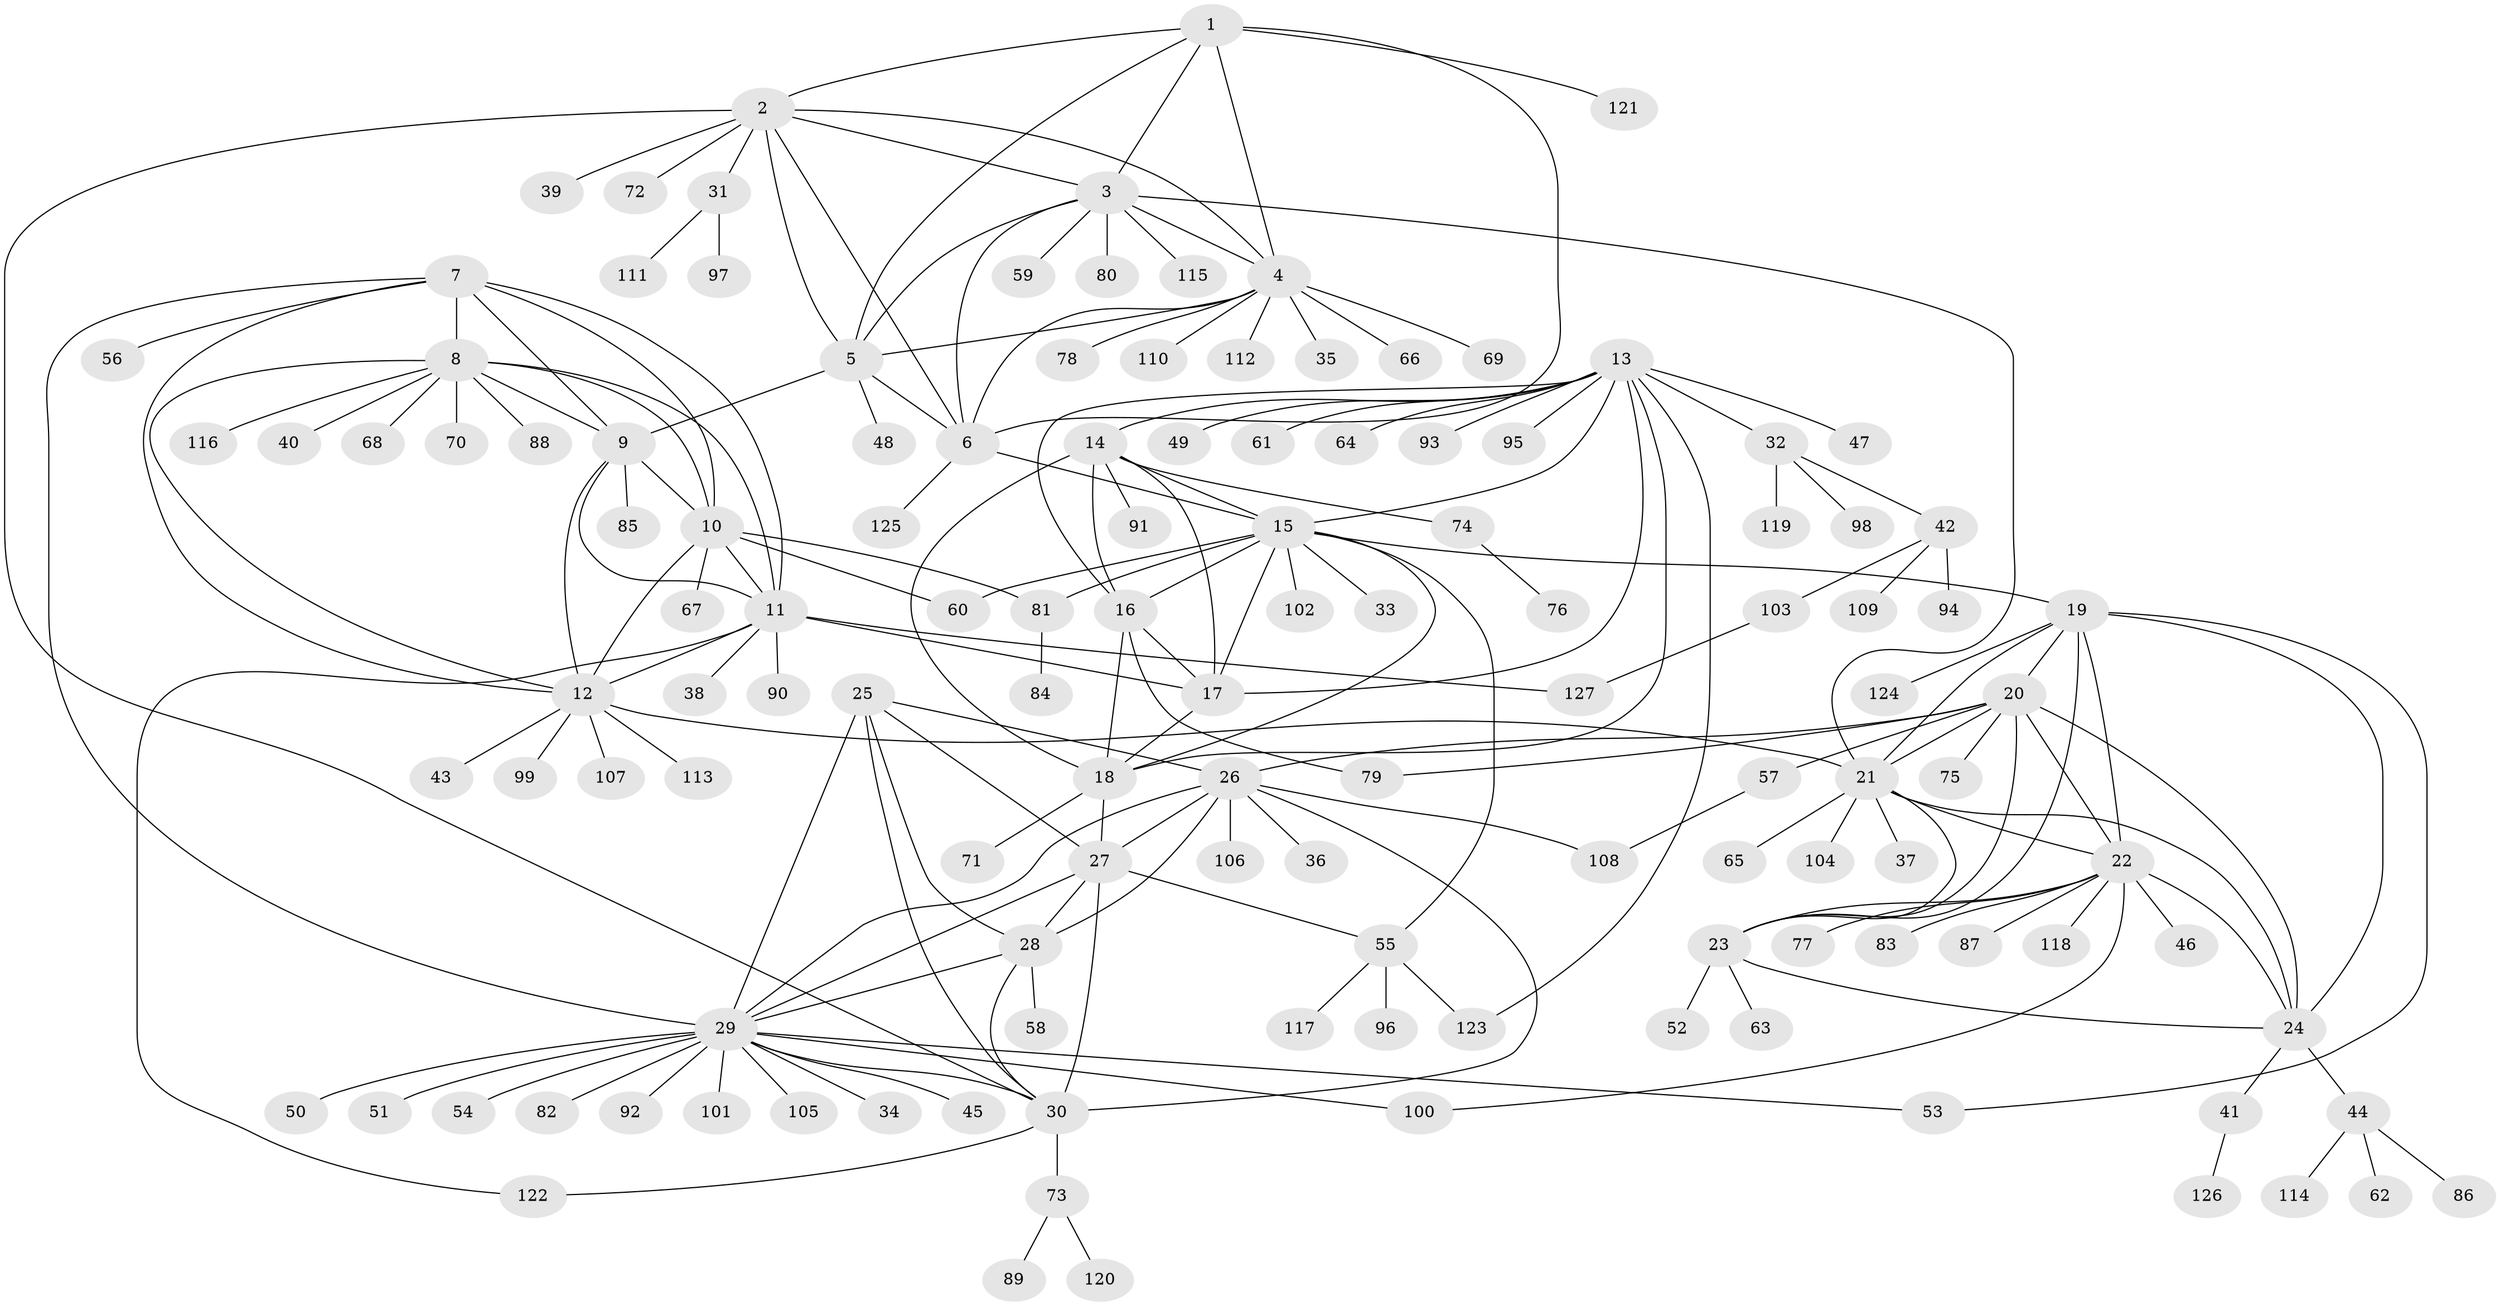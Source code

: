 // coarse degree distribution, {5: 0.20512820512820512, 4: 0.02564102564102564, 3: 0.10256410256410256, 6: 0.1282051282051282, 7: 0.10256410256410256, 9: 0.05128205128205128, 8: 0.05128205128205128, 1: 0.15384615384615385, 2: 0.1794871794871795}
// Generated by graph-tools (version 1.1) at 2025/52/03/04/25 22:52:14]
// undirected, 127 vertices, 192 edges
graph export_dot {
  node [color=gray90,style=filled];
  1;
  2;
  3;
  4;
  5;
  6;
  7;
  8;
  9;
  10;
  11;
  12;
  13;
  14;
  15;
  16;
  17;
  18;
  19;
  20;
  21;
  22;
  23;
  24;
  25;
  26;
  27;
  28;
  29;
  30;
  31;
  32;
  33;
  34;
  35;
  36;
  37;
  38;
  39;
  40;
  41;
  42;
  43;
  44;
  45;
  46;
  47;
  48;
  49;
  50;
  51;
  52;
  53;
  54;
  55;
  56;
  57;
  58;
  59;
  60;
  61;
  62;
  63;
  64;
  65;
  66;
  67;
  68;
  69;
  70;
  71;
  72;
  73;
  74;
  75;
  76;
  77;
  78;
  79;
  80;
  81;
  82;
  83;
  84;
  85;
  86;
  87;
  88;
  89;
  90;
  91;
  92;
  93;
  94;
  95;
  96;
  97;
  98;
  99;
  100;
  101;
  102;
  103;
  104;
  105;
  106;
  107;
  108;
  109;
  110;
  111;
  112;
  113;
  114;
  115;
  116;
  117;
  118;
  119;
  120;
  121;
  122;
  123;
  124;
  125;
  126;
  127;
  1 -- 2;
  1 -- 3;
  1 -- 4;
  1 -- 5;
  1 -- 6;
  1 -- 121;
  2 -- 3;
  2 -- 4;
  2 -- 5;
  2 -- 6;
  2 -- 30;
  2 -- 31;
  2 -- 39;
  2 -- 72;
  3 -- 4;
  3 -- 5;
  3 -- 6;
  3 -- 21;
  3 -- 59;
  3 -- 80;
  3 -- 115;
  4 -- 5;
  4 -- 6;
  4 -- 35;
  4 -- 66;
  4 -- 69;
  4 -- 78;
  4 -- 110;
  4 -- 112;
  5 -- 6;
  5 -- 9;
  5 -- 48;
  6 -- 15;
  6 -- 125;
  7 -- 8;
  7 -- 9;
  7 -- 10;
  7 -- 11;
  7 -- 12;
  7 -- 29;
  7 -- 56;
  8 -- 9;
  8 -- 10;
  8 -- 11;
  8 -- 12;
  8 -- 40;
  8 -- 68;
  8 -- 70;
  8 -- 88;
  8 -- 116;
  9 -- 10;
  9 -- 11;
  9 -- 12;
  9 -- 85;
  10 -- 11;
  10 -- 12;
  10 -- 60;
  10 -- 67;
  10 -- 81;
  11 -- 12;
  11 -- 17;
  11 -- 38;
  11 -- 90;
  11 -- 122;
  11 -- 127;
  12 -- 21;
  12 -- 43;
  12 -- 99;
  12 -- 107;
  12 -- 113;
  13 -- 14;
  13 -- 15;
  13 -- 16;
  13 -- 17;
  13 -- 18;
  13 -- 32;
  13 -- 47;
  13 -- 49;
  13 -- 61;
  13 -- 64;
  13 -- 93;
  13 -- 95;
  13 -- 123;
  14 -- 15;
  14 -- 16;
  14 -- 17;
  14 -- 18;
  14 -- 74;
  14 -- 91;
  15 -- 16;
  15 -- 17;
  15 -- 18;
  15 -- 19;
  15 -- 33;
  15 -- 55;
  15 -- 60;
  15 -- 81;
  15 -- 102;
  16 -- 17;
  16 -- 18;
  16 -- 79;
  17 -- 18;
  18 -- 27;
  18 -- 71;
  19 -- 20;
  19 -- 21;
  19 -- 22;
  19 -- 23;
  19 -- 24;
  19 -- 53;
  19 -- 124;
  20 -- 21;
  20 -- 22;
  20 -- 23;
  20 -- 24;
  20 -- 26;
  20 -- 57;
  20 -- 75;
  20 -- 79;
  21 -- 22;
  21 -- 23;
  21 -- 24;
  21 -- 37;
  21 -- 65;
  21 -- 104;
  22 -- 23;
  22 -- 24;
  22 -- 46;
  22 -- 77;
  22 -- 83;
  22 -- 87;
  22 -- 100;
  22 -- 118;
  23 -- 24;
  23 -- 52;
  23 -- 63;
  24 -- 41;
  24 -- 44;
  25 -- 26;
  25 -- 27;
  25 -- 28;
  25 -- 29;
  25 -- 30;
  26 -- 27;
  26 -- 28;
  26 -- 29;
  26 -- 30;
  26 -- 36;
  26 -- 106;
  26 -- 108;
  27 -- 28;
  27 -- 29;
  27 -- 30;
  27 -- 55;
  28 -- 29;
  28 -- 30;
  28 -- 58;
  29 -- 30;
  29 -- 34;
  29 -- 45;
  29 -- 50;
  29 -- 51;
  29 -- 53;
  29 -- 54;
  29 -- 82;
  29 -- 92;
  29 -- 100;
  29 -- 101;
  29 -- 105;
  30 -- 73;
  30 -- 122;
  31 -- 97;
  31 -- 111;
  32 -- 42;
  32 -- 98;
  32 -- 119;
  41 -- 126;
  42 -- 94;
  42 -- 103;
  42 -- 109;
  44 -- 62;
  44 -- 86;
  44 -- 114;
  55 -- 96;
  55 -- 117;
  55 -- 123;
  57 -- 108;
  73 -- 89;
  73 -- 120;
  74 -- 76;
  81 -- 84;
  103 -- 127;
}
